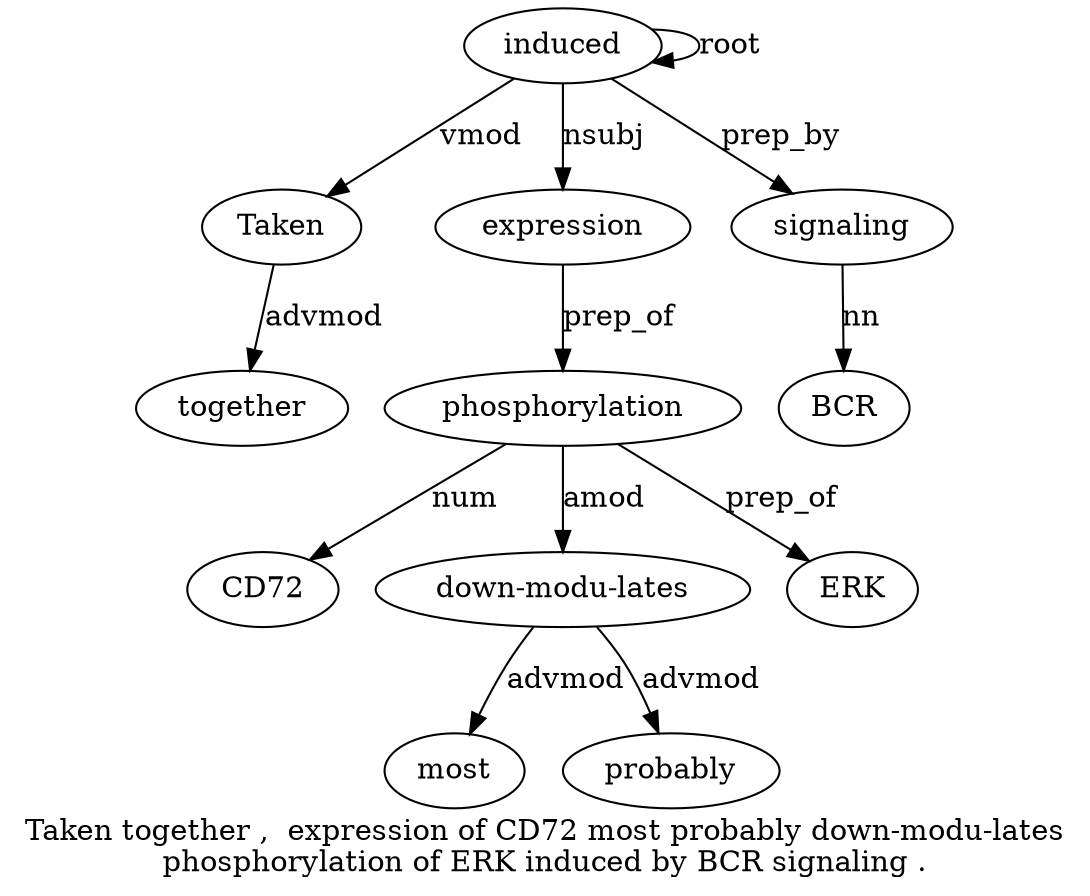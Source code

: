 digraph "Taken together ,  expression of CD72 most probably down-modu-lates phosphorylation of ERK induced by BCR signaling ." {
label="Taken together ,  expression of CD72 most probably down-modu-lates
phosphorylation of ERK induced by BCR signaling .";
induced13 [style=filled, fillcolor=white, label=induced];
Taken1 [style=filled, fillcolor=white, label=Taken];
induced13 -> Taken1  [label=vmod];
together2 [style=filled, fillcolor=white, label=together];
Taken1 -> together2  [label=advmod];
expression4 [style=filled, fillcolor=white, label=expression];
induced13 -> expression4  [label=nsubj];
phosphorylation10 [style=filled, fillcolor=white, label=phosphorylation];
CD726 [style=filled, fillcolor=white, label=CD72];
phosphorylation10 -> CD726  [label=num];
"down-modu-lates9" [style=filled, fillcolor=white, label="down-modu-lates"];
most7 [style=filled, fillcolor=white, label=most];
"down-modu-lates9" -> most7  [label=advmod];
probably8 [style=filled, fillcolor=white, label=probably];
"down-modu-lates9" -> probably8  [label=advmod];
phosphorylation10 -> "down-modu-lates9"  [label=amod];
expression4 -> phosphorylation10  [label=prep_of];
ERK12 [style=filled, fillcolor=white, label=ERK];
phosphorylation10 -> ERK12  [label=prep_of];
induced13 -> induced13  [label=root];
signaling16 [style=filled, fillcolor=white, label=signaling];
BCR15 [style=filled, fillcolor=white, label=BCR];
signaling16 -> BCR15  [label=nn];
induced13 -> signaling16  [label=prep_by];
}

